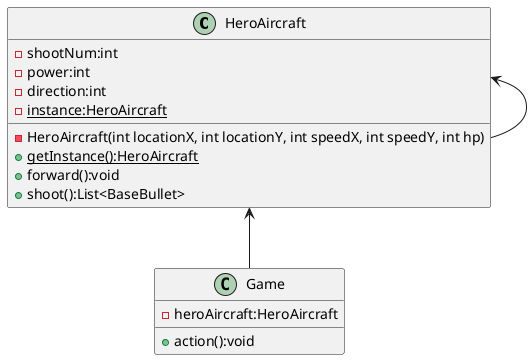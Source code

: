 @startuml
class HeroAircraft {
    - shootNum:int
    - power:int
    - direction:int
    - {static} instance:HeroAircraft
    - HeroAircraft(int locationX, int locationY, int speedX, int speedY, int hp)
    + {static} getInstance():HeroAircraft
    + forward():void
    + shoot():List<BaseBullet>
}
class Game {
    - heroAircraft:HeroAircraft
    + action():void
}
HeroAircraft <-- Game
HeroAircraft <-- HeroAircraft
@enduml